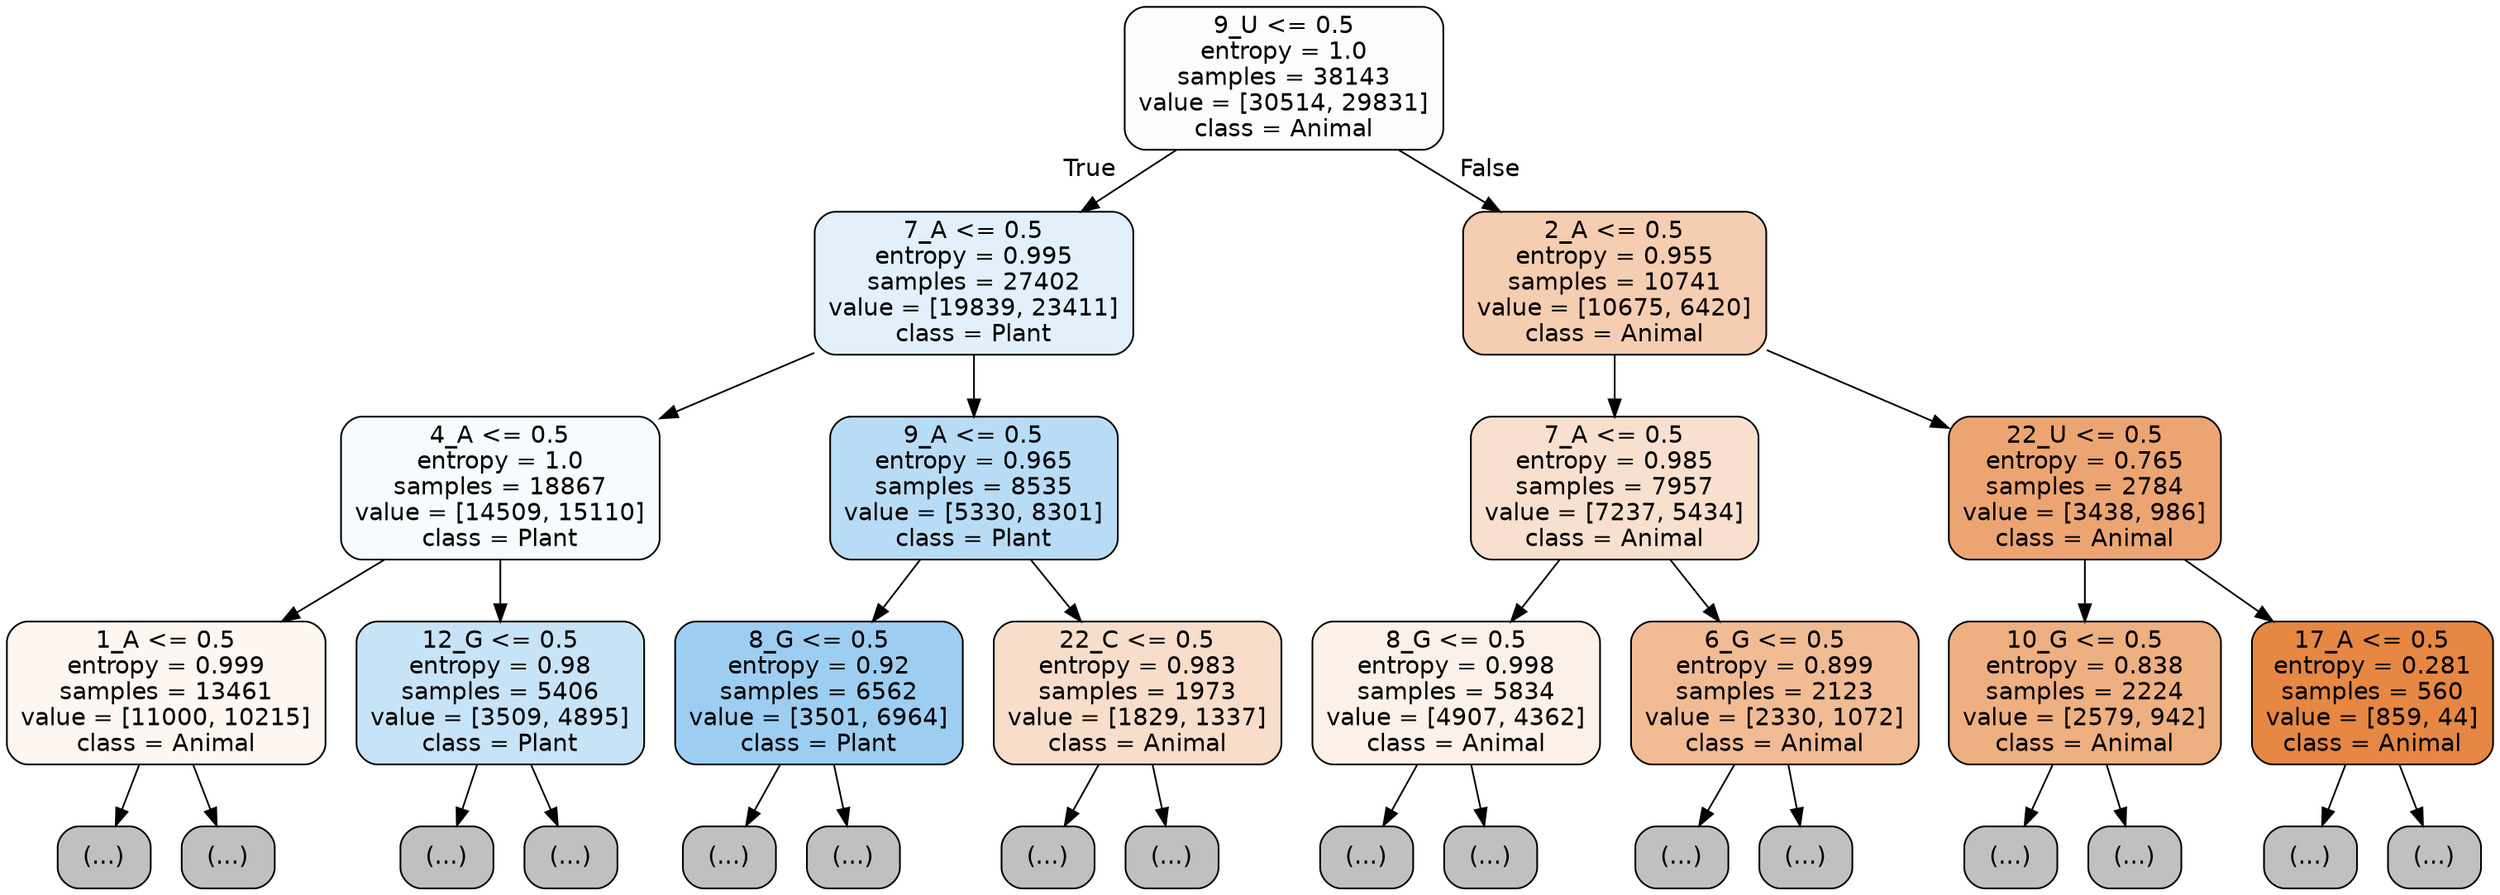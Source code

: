 digraph Tree {
node [shape=box, style="filled, rounded", color="black", fontname="helvetica"] ;
edge [fontname="helvetica"] ;
0 [label="9_U <= 0.5\nentropy = 1.0\nsamples = 38143\nvalue = [30514, 29831]\nclass = Animal", fillcolor="#fefcfb"] ;
1 [label="7_A <= 0.5\nentropy = 0.995\nsamples = 27402\nvalue = [19839, 23411]\nclass = Plant", fillcolor="#e1f0fb"] ;
0 -> 1 [labeldistance=2.5, labelangle=45, headlabel="True"] ;
2 [label="4_A <= 0.5\nentropy = 1.0\nsamples = 18867\nvalue = [14509, 15110]\nclass = Plant", fillcolor="#f7fbfe"] ;
1 -> 2 ;
3 [label="1_A <= 0.5\nentropy = 0.999\nsamples = 13461\nvalue = [11000, 10215]\nclass = Animal", fillcolor="#fdf6f1"] ;
2 -> 3 ;
4 [label="(...)", fillcolor="#C0C0C0"] ;
3 -> 4 ;
5053 [label="(...)", fillcolor="#C0C0C0"] ;
3 -> 5053 ;
6656 [label="12_G <= 0.5\nentropy = 0.98\nsamples = 5406\nvalue = [3509, 4895]\nclass = Plant", fillcolor="#c7e3f8"] ;
2 -> 6656 ;
6657 [label="(...)", fillcolor="#C0C0C0"] ;
6656 -> 6657 ;
8224 [label="(...)", fillcolor="#C0C0C0"] ;
6656 -> 8224 ;
8783 [label="9_A <= 0.5\nentropy = 0.965\nsamples = 8535\nvalue = [5330, 8301]\nclass = Plant", fillcolor="#b8dcf6"] ;
1 -> 8783 ;
8784 [label="8_G <= 0.5\nentropy = 0.92\nsamples = 6562\nvalue = [3501, 6964]\nclass = Plant", fillcolor="#9dcef2"] ;
8783 -> 8784 ;
8785 [label="(...)", fillcolor="#C0C0C0"] ;
8784 -> 8785 ;
10442 [label="(...)", fillcolor="#C0C0C0"] ;
8784 -> 10442 ;
11063 [label="22_C <= 0.5\nentropy = 0.983\nsamples = 1973\nvalue = [1829, 1337]\nclass = Animal", fillcolor="#f8ddca"] ;
8783 -> 11063 ;
11064 [label="(...)", fillcolor="#C0C0C0"] ;
11063 -> 11064 ;
12049 [label="(...)", fillcolor="#C0C0C0"] ;
11063 -> 12049 ;
12154 [label="2_A <= 0.5\nentropy = 0.955\nsamples = 10741\nvalue = [10675, 6420]\nclass = Animal", fillcolor="#f5cdb0"] ;
0 -> 12154 [labeldistance=2.5, labelangle=-45, headlabel="False"] ;
12155 [label="7_A <= 0.5\nentropy = 0.985\nsamples = 7957\nvalue = [7237, 5434]\nclass = Animal", fillcolor="#f9e0ce"] ;
12154 -> 12155 ;
12156 [label="8_G <= 0.5\nentropy = 0.998\nsamples = 5834\nvalue = [4907, 4362]\nclass = Animal", fillcolor="#fcf1e9"] ;
12155 -> 12156 ;
12157 [label="(...)", fillcolor="#C0C0C0"] ;
12156 -> 12157 ;
14072 [label="(...)", fillcolor="#C0C0C0"] ;
12156 -> 14072 ;
14707 [label="6_G <= 0.5\nentropy = 0.899\nsamples = 2123\nvalue = [2330, 1072]\nclass = Animal", fillcolor="#f1bb94"] ;
12155 -> 14707 ;
14708 [label="(...)", fillcolor="#C0C0C0"] ;
14707 -> 14708 ;
15391 [label="(...)", fillcolor="#C0C0C0"] ;
14707 -> 15391 ;
15638 [label="22_U <= 0.5\nentropy = 0.765\nsamples = 2784\nvalue = [3438, 986]\nclass = Animal", fillcolor="#eca572"] ;
12154 -> 15638 ;
15639 [label="10_G <= 0.5\nentropy = 0.838\nsamples = 2224\nvalue = [2579, 942]\nclass = Animal", fillcolor="#eeaf81"] ;
15638 -> 15639 ;
15640 [label="(...)", fillcolor="#C0C0C0"] ;
15639 -> 15640 ;
16359 [label="(...)", fillcolor="#C0C0C0"] ;
15639 -> 16359 ;
16710 [label="17_A <= 0.5\nentropy = 0.281\nsamples = 560\nvalue = [859, 44]\nclass = Animal", fillcolor="#e68743"] ;
15638 -> 16710 ;
16711 [label="(...)", fillcolor="#C0C0C0"] ;
16710 -> 16711 ;
16792 [label="(...)", fillcolor="#C0C0C0"] ;
16710 -> 16792 ;
}